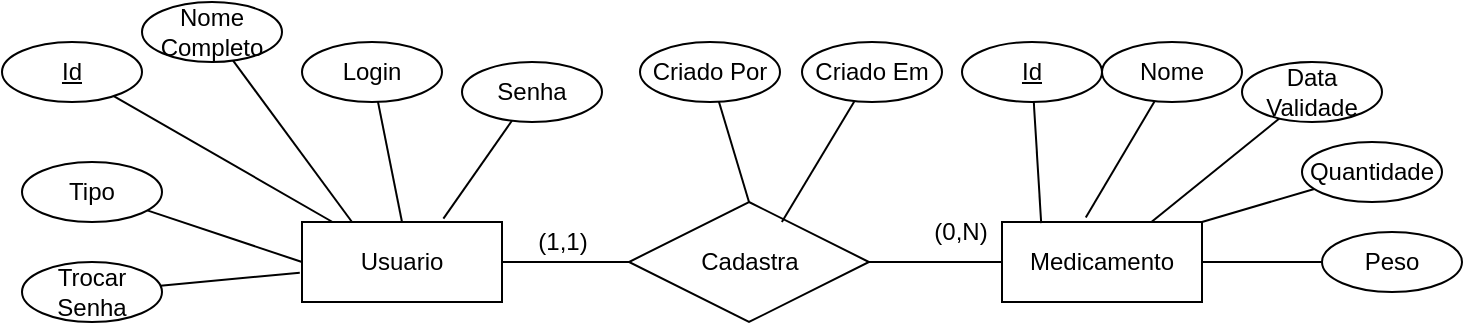 <mxfile version="13.0.1" type="device"><diagram id="VOo3fB1TNIL0HG4NoyHm" name="Page-1"><mxGraphModel dx="1086" dy="806" grid="1" gridSize="10" guides="1" tooltips="1" connect="1" arrows="1" fold="1" page="1" pageScale="1" pageWidth="827" pageHeight="1169" math="0" shadow="0"><root><mxCell id="0"/><mxCell id="1" parent="0"/><mxCell id="-p7XeH31HwNW0q2MlrLr-4" value="" style="edgeStyle=orthogonalEdgeStyle;rounded=0;orthogonalLoop=1;jettySize=auto;html=1;endArrow=none;endFill=0;entryX=0;entryY=0.5;entryDx=0;entryDy=0;" parent="1" source="-p7XeH31HwNW0q2MlrLr-1" target="-p7XeH31HwNW0q2MlrLr-5" edge="1"><mxGeometry relative="1" as="geometry"><mxPoint x="390" y="360" as="targetPoint"/></mxGeometry></mxCell><mxCell id="-p7XeH31HwNW0q2MlrLr-1" value="Usuario" style="whiteSpace=wrap;html=1;align=center;" parent="1" vertex="1"><mxGeometry x="210" y="340" width="100" height="40" as="geometry"/></mxCell><mxCell id="-p7XeH31HwNW0q2MlrLr-6" value="" style="edgeStyle=orthogonalEdgeStyle;rounded=0;orthogonalLoop=1;jettySize=auto;html=1;endArrow=none;endFill=0;" parent="1" source="-p7XeH31HwNW0q2MlrLr-2" target="-p7XeH31HwNW0q2MlrLr-5" edge="1"><mxGeometry relative="1" as="geometry"/></mxCell><mxCell id="-p7XeH31HwNW0q2MlrLr-2" value="Medicamento" style="whiteSpace=wrap;html=1;align=center;" parent="1" vertex="1"><mxGeometry x="560" y="340" width="100" height="40" as="geometry"/></mxCell><mxCell id="-p7XeH31HwNW0q2MlrLr-5" value="Cadastra" style="shape=rhombus;perimeter=rhombusPerimeter;whiteSpace=wrap;html=1;align=center;" parent="1" vertex="1"><mxGeometry x="373.5" y="330" width="120" height="60" as="geometry"/></mxCell><mxCell id="-p7XeH31HwNW0q2MlrLr-7" value="(0,N)" style="text;html=1;align=center;verticalAlign=middle;resizable=0;points=[];autosize=1;" parent="1" vertex="1"><mxGeometry x="519" y="335" width="40" height="20" as="geometry"/></mxCell><mxCell id="-p7XeH31HwNW0q2MlrLr-8" value="(1,1)" style="text;html=1;align=center;verticalAlign=middle;resizable=0;points=[];autosize=1;" parent="1" vertex="1"><mxGeometry x="320" y="340" width="40" height="20" as="geometry"/></mxCell><mxCell id="-p7XeH31HwNW0q2MlrLr-10" style="rounded=0;orthogonalLoop=1;jettySize=auto;html=1;endArrow=none;endFill=0;" parent="1" source="-p7XeH31HwNW0q2MlrLr-9" target="-p7XeH31HwNW0q2MlrLr-1" edge="1"><mxGeometry relative="1" as="geometry"/></mxCell><mxCell id="-p7XeH31HwNW0q2MlrLr-9" value="Id" style="ellipse;whiteSpace=wrap;html=1;fontStyle=4" parent="1" vertex="1"><mxGeometry x="60" y="250" width="70" height="30" as="geometry"/></mxCell><mxCell id="-p7XeH31HwNW0q2MlrLr-12" style="edgeStyle=none;rounded=0;orthogonalLoop=1;jettySize=auto;html=1;entryX=0.25;entryY=0;entryDx=0;entryDy=0;endArrow=none;endFill=0;" parent="1" source="-p7XeH31HwNW0q2MlrLr-11" target="-p7XeH31HwNW0q2MlrLr-1" edge="1"><mxGeometry relative="1" as="geometry"/></mxCell><mxCell id="-p7XeH31HwNW0q2MlrLr-11" value="Nome Completo" style="ellipse;whiteSpace=wrap;html=1;" parent="1" vertex="1"><mxGeometry x="130" y="230" width="70" height="30" as="geometry"/></mxCell><mxCell id="-p7XeH31HwNW0q2MlrLr-14" style="edgeStyle=none;rounded=0;orthogonalLoop=1;jettySize=auto;html=1;entryX=0.5;entryY=0;entryDx=0;entryDy=0;endArrow=none;endFill=0;" parent="1" source="-p7XeH31HwNW0q2MlrLr-13" target="-p7XeH31HwNW0q2MlrLr-1" edge="1"><mxGeometry relative="1" as="geometry"/></mxCell><mxCell id="-p7XeH31HwNW0q2MlrLr-13" value="Login" style="ellipse;whiteSpace=wrap;html=1;" parent="1" vertex="1"><mxGeometry x="210" y="250" width="70" height="30" as="geometry"/></mxCell><mxCell id="-p7XeH31HwNW0q2MlrLr-16" style="edgeStyle=none;rounded=0;orthogonalLoop=1;jettySize=auto;html=1;entryX=0.707;entryY=-0.043;entryDx=0;entryDy=0;entryPerimeter=0;endArrow=none;endFill=0;" parent="1" source="-p7XeH31HwNW0q2MlrLr-15" target="-p7XeH31HwNW0q2MlrLr-1" edge="1"><mxGeometry relative="1" as="geometry"/></mxCell><mxCell id="-p7XeH31HwNW0q2MlrLr-15" value="Senha" style="ellipse;whiteSpace=wrap;html=1;" parent="1" vertex="1"><mxGeometry x="290" y="260" width="70" height="30" as="geometry"/></mxCell><mxCell id="-p7XeH31HwNW0q2MlrLr-18" style="edgeStyle=none;rounded=0;orthogonalLoop=1;jettySize=auto;html=1;entryX=0.196;entryY=0.014;entryDx=0;entryDy=0;entryPerimeter=0;endArrow=none;endFill=0;" parent="1" source="-p7XeH31HwNW0q2MlrLr-17" target="-p7XeH31HwNW0q2MlrLr-2" edge="1"><mxGeometry relative="1" as="geometry"/></mxCell><mxCell id="-p7XeH31HwNW0q2MlrLr-17" value="Id" style="ellipse;whiteSpace=wrap;html=1;fontStyle=4" parent="1" vertex="1"><mxGeometry x="540" y="250" width="70" height="30" as="geometry"/></mxCell><mxCell id="-p7XeH31HwNW0q2MlrLr-20" style="edgeStyle=none;rounded=0;orthogonalLoop=1;jettySize=auto;html=1;entryX=0.419;entryY=-0.057;entryDx=0;entryDy=0;entryPerimeter=0;endArrow=none;endFill=0;" parent="1" source="-p7XeH31HwNW0q2MlrLr-19" target="-p7XeH31HwNW0q2MlrLr-2" edge="1"><mxGeometry relative="1" as="geometry"/></mxCell><mxCell id="-p7XeH31HwNW0q2MlrLr-19" value="Nome" style="ellipse;whiteSpace=wrap;html=1;fontStyle=0" parent="1" vertex="1"><mxGeometry x="610" y="250" width="70" height="30" as="geometry"/></mxCell><mxCell id="-p7XeH31HwNW0q2MlrLr-22" style="edgeStyle=none;rounded=0;orthogonalLoop=1;jettySize=auto;html=1;endArrow=none;endFill=0;" parent="1" source="-p7XeH31HwNW0q2MlrLr-21" target="-p7XeH31HwNW0q2MlrLr-2" edge="1"><mxGeometry relative="1" as="geometry"/></mxCell><mxCell id="-p7XeH31HwNW0q2MlrLr-21" value="Data Validade" style="ellipse;whiteSpace=wrap;html=1;fontStyle=0" parent="1" vertex="1"><mxGeometry x="680" y="260" width="70" height="30" as="geometry"/></mxCell><mxCell id="-p7XeH31HwNW0q2MlrLr-24" style="edgeStyle=none;rounded=0;orthogonalLoop=1;jettySize=auto;html=1;entryX=1;entryY=0;entryDx=0;entryDy=0;endArrow=none;endFill=0;" parent="1" source="-p7XeH31HwNW0q2MlrLr-23" target="-p7XeH31HwNW0q2MlrLr-2" edge="1"><mxGeometry relative="1" as="geometry"/></mxCell><mxCell id="-p7XeH31HwNW0q2MlrLr-23" value="Quantidade" style="ellipse;whiteSpace=wrap;html=1;fontStyle=0" parent="1" vertex="1"><mxGeometry x="710" y="300" width="70" height="30" as="geometry"/></mxCell><mxCell id="-p7XeH31HwNW0q2MlrLr-28" style="edgeStyle=none;rounded=0;orthogonalLoop=1;jettySize=auto;html=1;entryX=0;entryY=0.5;entryDx=0;entryDy=0;endArrow=none;endFill=0;" parent="1" source="-p7XeH31HwNW0q2MlrLr-27" target="-p7XeH31HwNW0q2MlrLr-1" edge="1"><mxGeometry relative="1" as="geometry"/></mxCell><mxCell id="-p7XeH31HwNW0q2MlrLr-27" value="Tipo" style="ellipse;whiteSpace=wrap;html=1;" parent="1" vertex="1"><mxGeometry x="70" y="310" width="70" height="30" as="geometry"/></mxCell><mxCell id="-p7XeH31HwNW0q2MlrLr-31" style="edgeStyle=none;rounded=0;orthogonalLoop=1;jettySize=auto;html=1;endArrow=none;endFill=0;" parent="1" source="-p7XeH31HwNW0q2MlrLr-30" target="-p7XeH31HwNW0q2MlrLr-2" edge="1"><mxGeometry relative="1" as="geometry"/></mxCell><mxCell id="-p7XeH31HwNW0q2MlrLr-30" value="Peso" style="ellipse;whiteSpace=wrap;html=1;fontStyle=0" parent="1" vertex="1"><mxGeometry x="720" y="345" width="70" height="30" as="geometry"/></mxCell><mxCell id="bO4xpIIKokb3t2wjaBp2-2" style="rounded=0;orthogonalLoop=1;jettySize=auto;html=1;entryX=0.5;entryY=0;entryDx=0;entryDy=0;endArrow=none;endFill=0;" parent="1" source="bO4xpIIKokb3t2wjaBp2-1" target="-p7XeH31HwNW0q2MlrLr-5" edge="1"><mxGeometry relative="1" as="geometry"/></mxCell><mxCell id="bO4xpIIKokb3t2wjaBp2-1" value="Criado Por" style="ellipse;whiteSpace=wrap;html=1;fontStyle=0" parent="1" vertex="1"><mxGeometry x="379" y="250" width="70" height="30" as="geometry"/></mxCell><mxCell id="bO4xpIIKokb3t2wjaBp2-4" style="edgeStyle=none;rounded=0;orthogonalLoop=1;jettySize=auto;html=1;entryX=0.637;entryY=0.167;entryDx=0;entryDy=0;entryPerimeter=0;endArrow=none;endFill=0;" parent="1" source="bO4xpIIKokb3t2wjaBp2-3" target="-p7XeH31HwNW0q2MlrLr-5" edge="1"><mxGeometry relative="1" as="geometry"/></mxCell><mxCell id="bO4xpIIKokb3t2wjaBp2-3" value="Criado Em" style="ellipse;whiteSpace=wrap;html=1;fontStyle=0" parent="1" vertex="1"><mxGeometry x="460" y="250" width="70" height="30" as="geometry"/></mxCell><mxCell id="hgsNwUSn9kgf-xUcmY9u-2" style="rounded=0;orthogonalLoop=1;jettySize=auto;html=1;entryX=-0.011;entryY=0.634;entryDx=0;entryDy=0;entryPerimeter=0;endArrow=none;endFill=0;" parent="1" source="hgsNwUSn9kgf-xUcmY9u-1" target="-p7XeH31HwNW0q2MlrLr-1" edge="1"><mxGeometry relative="1" as="geometry"/></mxCell><mxCell id="hgsNwUSn9kgf-xUcmY9u-1" value="Trocar Senha" style="ellipse;whiteSpace=wrap;html=1;" parent="1" vertex="1"><mxGeometry x="70" y="360" width="70" height="30" as="geometry"/></mxCell></root></mxGraphModel></diagram></mxfile>